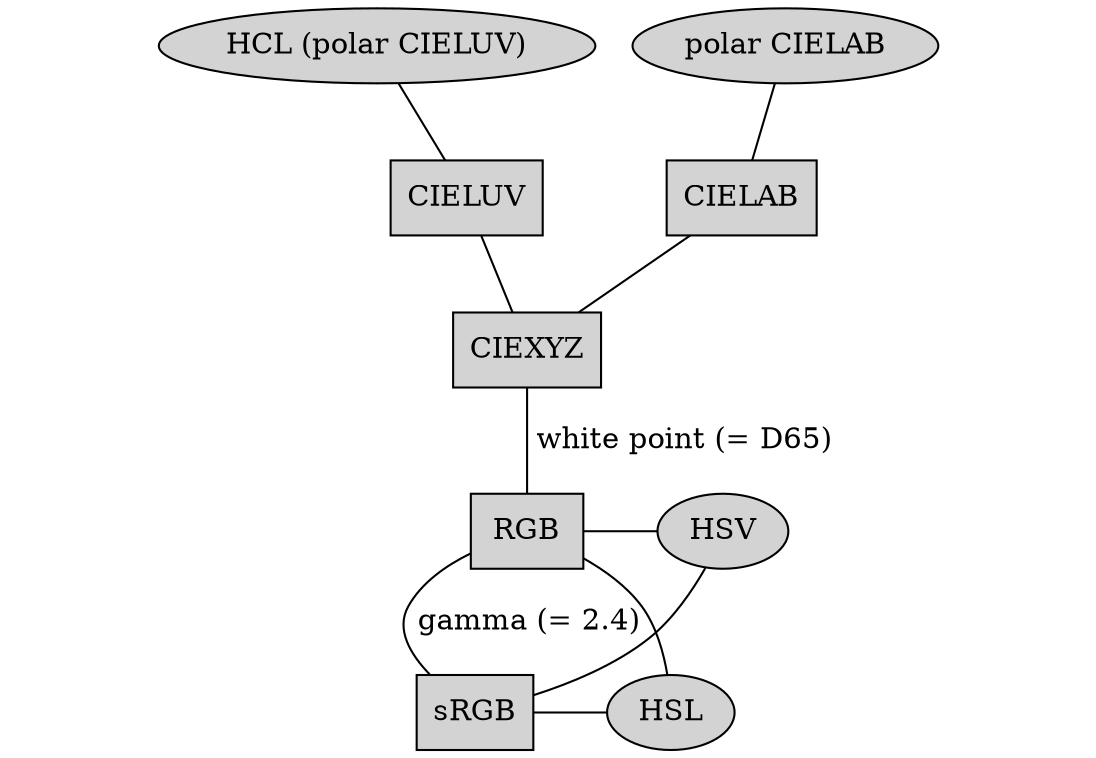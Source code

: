 graph colorspace {

{ rank = min
    L1 [label="" color=white]
    polarLUV [label = "HCL (polar CIELUV)" shape=ellipse style=filled]
    polarLAB [label = "polar CIELAB" shape=ellipse style=filled]
    R1 [label="" color=white]
}

{ rank = same
    L2 [label="" color=white]
    LUV [label = "CIELUV" shape=box style=filled]
    LAB [label = "CIELAB" shape=box style=filled]
    R2 [label="" color=white]
}

{ rank = same
    L3 [label="" color=white]
    XYZ [label = "CIEXYZ" shape=box style=filled]
    R3 [label="" color=white]
}

{ rank = same
    L4 [label="" color=white]
    RGB [label = "RGB" shape=box style=filled]
    HSV [label = "HSV" shape=ellipse style=filled]
    R4 [label="" color=white]
}

{ rank = max
    L5 [label="" color=white]
    sRGB [label = "sRGB" shape=box style=filled]
    HSL [label = "HSL" shape=ellipse style=filled]
    R5 [label="" color=white]
}

LUV -- polarLUV
LAB -- polarLAB
XYZ -- LUV
XYZ -- LAB

XYZ -- RGB [label=" white point (= D65)"]

RGB -- HSV
RGB -- HSL

sRGB -- RGB [label=" gamma (= 2.4)"]

sRGB -- HSV
sRGB -- HSL

L1 -- L2 -- L3 -- L4 -- L5 [color=white]
R1 -- R2 -- R3 -- R4 -- R5 [color=white]
}

